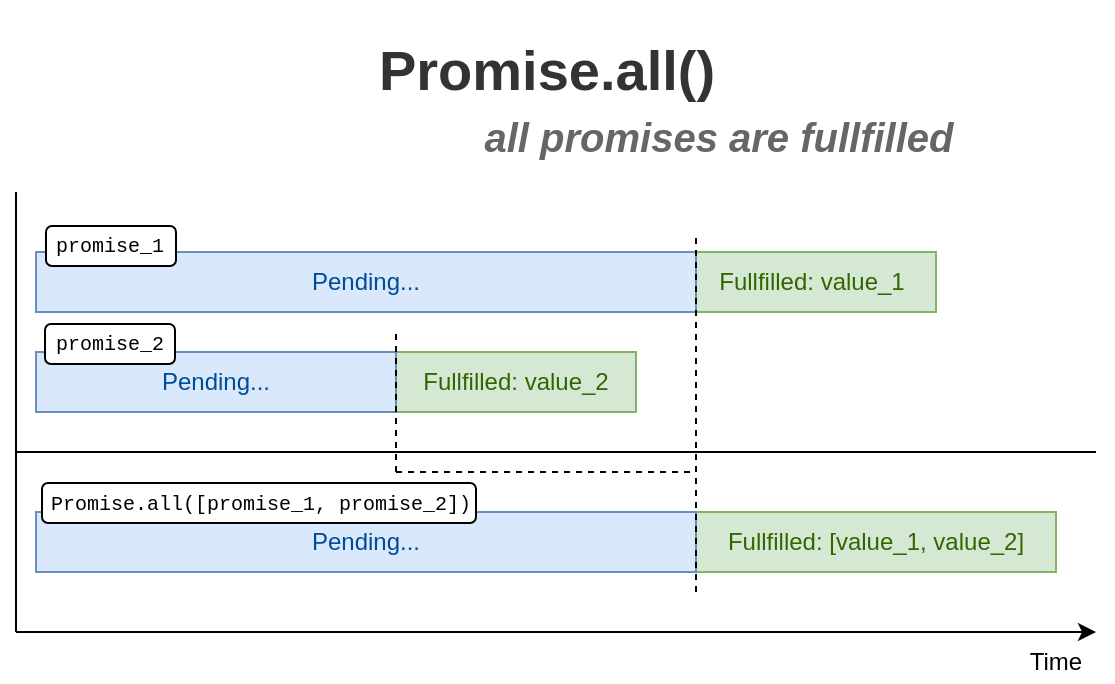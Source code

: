 <mxfile version="14.6.13" type="device" pages="2"><diagram id="idhxigilsuWetFB2cpPl" name="All promises fullfilled"><mxGraphModel dx="918" dy="789" grid="1" gridSize="10" guides="1" tooltips="1" connect="1" arrows="1" fold="1" page="0" pageScale="1" pageWidth="827" pageHeight="1169" math="0" shadow="0"><root><mxCell id="0"/><mxCell id="1" parent="0"/><mxCell id="N8z0Ye5YrI288PrtkeDU-1" value="" style="rounded=0;whiteSpace=wrap;html=1;fillColor=#d5e8d4;strokeColor=#82b366;" parent="1" vertex="1"><mxGeometry x="70" y="370" width="450" height="30" as="geometry"/></mxCell><mxCell id="N8z0Ye5YrI288PrtkeDU-2" value="" style="rounded=0;whiteSpace=wrap;html=1;fillColor=#d5e8d4;strokeColor=#82b366;" parent="1" vertex="1"><mxGeometry x="70" y="420" width="300" height="30" as="geometry"/></mxCell><mxCell id="N8z0Ye5YrI288PrtkeDU-3" value="Promise.all()" style="text;strokeColor=none;fillColor=none;html=1;fontSize=28;fontStyle=1;verticalAlign=middle;align=center;fontColor=#333333;" parent="1" vertex="1"><mxGeometry x="210" y="244" width="230" height="70" as="geometry"/></mxCell><mxCell id="N8z0Ye5YrI288PrtkeDU-5" value="" style="endArrow=classic;html=1;" parent="1" edge="1"><mxGeometry width="50" height="50" relative="1" as="geometry"><mxPoint x="60" y="560" as="sourcePoint"/><mxPoint x="600" y="560" as="targetPoint"/></mxGeometry></mxCell><mxCell id="N8z0Ye5YrI288PrtkeDU-6" value="" style="endArrow=none;html=1;" parent="1" edge="1"><mxGeometry width="50" height="50" relative="1" as="geometry"><mxPoint x="60" y="560" as="sourcePoint"/><mxPoint x="60" y="340" as="targetPoint"/></mxGeometry></mxCell><mxCell id="N8z0Ye5YrI288PrtkeDU-7" value="Time" style="text;html=1;strokeColor=none;fillColor=none;align=center;verticalAlign=middle;whiteSpace=wrap;rounded=0;" parent="1" vertex="1"><mxGeometry x="560" y="565" width="40" height="20" as="geometry"/></mxCell><mxCell id="N8z0Ye5YrI288PrtkeDU-9" value="" style="endArrow=none;html=1;" parent="1" edge="1"><mxGeometry width="50" height="50" relative="1" as="geometry"><mxPoint x="60" y="470" as="sourcePoint"/><mxPoint x="600" y="470" as="targetPoint"/></mxGeometry></mxCell><mxCell id="N8z0Ye5YrI288PrtkeDU-12" value="" style="rounded=0;whiteSpace=wrap;html=1;fillColor=#dae8fc;strokeColor=#6c8ebf;" parent="1" vertex="1"><mxGeometry x="70" y="370" width="330" height="30" as="geometry"/></mxCell><mxCell id="N8z0Ye5YrI288PrtkeDU-13" value="Pending..." style="text;html=1;strokeColor=none;fillColor=none;align=center;verticalAlign=middle;whiteSpace=wrap;rounded=0;fontColor=#004C99;" parent="1" vertex="1"><mxGeometry x="195" y="375" width="80" height="20" as="geometry"/></mxCell><mxCell id="N8z0Ye5YrI288PrtkeDU-14" value="" style="rounded=0;whiteSpace=wrap;html=1;fillColor=#dae8fc;strokeColor=#6c8ebf;" parent="1" vertex="1"><mxGeometry x="70" y="420" width="180" height="30" as="geometry"/></mxCell><mxCell id="N8z0Ye5YrI288PrtkeDU-15" value="Pending..." style="text;html=1;strokeColor=none;fillColor=none;align=center;verticalAlign=middle;whiteSpace=wrap;rounded=0;fontColor=#004C99;" parent="1" vertex="1"><mxGeometry x="120" y="425" width="80" height="20" as="geometry"/></mxCell><mxCell id="N8z0Ye5YrI288PrtkeDU-16" value="Fullfilled: value_2" style="text;html=1;strokeColor=none;fillColor=none;align=center;verticalAlign=middle;whiteSpace=wrap;rounded=0;fontColor=#336600;" parent="1" vertex="1"><mxGeometry x="245" y="425" width="130" height="20" as="geometry"/></mxCell><mxCell id="N8z0Ye5YrI288PrtkeDU-17" value="Fullfilled: value_1" style="text;html=1;strokeColor=none;fillColor=none;align=center;verticalAlign=middle;whiteSpace=wrap;rounded=0;fontColor=#336600;" parent="1" vertex="1"><mxGeometry x="393" y="375" width="130" height="20" as="geometry"/></mxCell><mxCell id="N8z0Ye5YrI288PrtkeDU-18" value="" style="rounded=0;whiteSpace=wrap;html=1;fillColor=#d5e8d4;strokeColor=#82b366;" parent="1" vertex="1"><mxGeometry x="70" y="500" width="510" height="30" as="geometry"/></mxCell><mxCell id="N8z0Ye5YrI288PrtkeDU-19" value="" style="rounded=0;whiteSpace=wrap;html=1;fillColor=#dae8fc;strokeColor=#6c8ebf;" parent="1" vertex="1"><mxGeometry x="70" y="500" width="330" height="30" as="geometry"/></mxCell><mxCell id="N8z0Ye5YrI288PrtkeDU-20" value="Pending..." style="text;html=1;strokeColor=none;fillColor=none;align=center;verticalAlign=middle;whiteSpace=wrap;rounded=0;fontColor=#004C99;" parent="1" vertex="1"><mxGeometry x="195" y="505" width="80" height="20" as="geometry"/></mxCell><mxCell id="N8z0Ye5YrI288PrtkeDU-21" value="Fullfilled: [value_1, value_2]" style="text;html=1;strokeColor=none;fillColor=none;align=center;verticalAlign=middle;whiteSpace=wrap;rounded=0;fontColor=#336600;" parent="1" vertex="1"><mxGeometry x="410" y="505" width="160" height="20" as="geometry"/></mxCell><mxCell id="N8z0Ye5YrI288PrtkeDU-23" value="" style="endArrow=none;dashed=1;html=1;fontSize=16;fontColor=#336600;" parent="1" edge="1"><mxGeometry width="50" height="50" relative="1" as="geometry"><mxPoint x="400" y="540" as="sourcePoint"/><mxPoint x="400" y="360" as="targetPoint"/></mxGeometry></mxCell><mxCell id="-S_mJhH61JFIsjPQwXrV-2" value="" style="rounded=1;whiteSpace=wrap;html=1;labelBackgroundColor=#ffffff;fontFamily=Courier New;fontSize=23;fontColor=#666666;align=left;" parent="1" vertex="1"><mxGeometry x="75" y="357" width="65" height="20" as="geometry"/></mxCell><mxCell id="N8z0Ye5YrI288PrtkeDU-10" value="promise_1" style="text;html=1;strokeColor=none;fillColor=none;align=center;verticalAlign=middle;whiteSpace=wrap;rounded=0;fontSize=10;fontFamily=Courier New;" parent="1" vertex="1"><mxGeometry x="81" y="357" width="52" height="20" as="geometry"/></mxCell><mxCell id="-S_mJhH61JFIsjPQwXrV-7" value="" style="rounded=1;whiteSpace=wrap;html=1;labelBackgroundColor=#ffffff;fontFamily=Courier New;fontSize=23;fontColor=#666666;align=left;" parent="1" vertex="1"><mxGeometry x="73" y="485.5" width="217" height="20" as="geometry"/></mxCell><mxCell id="-S_mJhH61JFIsjPQwXrV-8" value="Promise.all([promise_1, promise_2])" style="text;html=1;strokeColor=none;fillColor=none;align=center;verticalAlign=middle;whiteSpace=wrap;rounded=0;fontSize=10;fontFamily=Courier New;" parent="1" vertex="1"><mxGeometry x="75" y="485.5" width="215" height="20" as="geometry"/></mxCell><mxCell id="-S_mJhH61JFIsjPQwXrV-9" value="" style="rounded=1;whiteSpace=wrap;html=1;labelBackgroundColor=#ffffff;fontFamily=Courier New;fontSize=23;fontColor=#666666;align=left;" parent="1" vertex="1"><mxGeometry x="74.5" y="406" width="65" height="20" as="geometry"/></mxCell><mxCell id="-S_mJhH61JFIsjPQwXrV-10" value="promise_2" style="text;html=1;strokeColor=none;fillColor=none;align=center;verticalAlign=middle;whiteSpace=wrap;rounded=0;fontSize=10;fontFamily=Courier New;" parent="1" vertex="1"><mxGeometry x="80.5" y="406" width="52" height="20" as="geometry"/></mxCell><mxCell id="-S_mJhH61JFIsjPQwXrV-12" value="all promises are fullfilled" style="text;strokeColor=none;fillColor=none;html=1;fontSize=20;fontStyle=3;verticalAlign=middle;align=center;fontColor=#666666;" parent="1" vertex="1"><mxGeometry x="296" y="277" width="230" height="70" as="geometry"/></mxCell><mxCell id="7-jWD6CF5Lc-jfGjgNCY-1" value="" style="endArrow=none;dashed=1;html=1;" edge="1" parent="1"><mxGeometry width="50" height="50" relative="1" as="geometry"><mxPoint x="250" y="480" as="sourcePoint"/><mxPoint x="250" y="410" as="targetPoint"/></mxGeometry></mxCell><mxCell id="7-jWD6CF5Lc-jfGjgNCY-2" value="" style="endArrow=none;dashed=1;html=1;" edge="1" parent="1"><mxGeometry width="50" height="50" relative="1" as="geometry"><mxPoint x="250" y="480" as="sourcePoint"/><mxPoint x="400" y="480" as="targetPoint"/></mxGeometry></mxCell></root></mxGraphModel></diagram><diagram name="One promise rejects" id="05dCHv4usbjD3H7Q2Go7"><mxGraphModel dx="918" dy="789" grid="1" gridSize="10" guides="1" tooltips="1" connect="1" arrows="1" fold="1" page="0" pageScale="1" pageWidth="827" pageHeight="1169" math="0" shadow="0"><root><mxCell id="Uot6-I3UawnojIUIg4Ep-0"/><mxCell id="Uot6-I3UawnojIUIg4Ep-1" parent="Uot6-I3UawnojIUIg4Ep-0"/><mxCell id="Uot6-I3UawnojIUIg4Ep-2" value="" style="rounded=0;whiteSpace=wrap;html=1;fillColor=#d5e8d4;strokeColor=#82b366;" parent="Uot6-I3UawnojIUIg4Ep-1" vertex="1"><mxGeometry x="70" y="370" width="450" height="30" as="geometry"/></mxCell><mxCell id="Uot6-I3UawnojIUIg4Ep-3" value="" style="rounded=0;whiteSpace=wrap;html=1;fillColor=#f8cecc;strokeColor=#b85450;" parent="Uot6-I3UawnojIUIg4Ep-1" vertex="1"><mxGeometry x="70" y="420" width="300" height="30" as="geometry"/></mxCell><mxCell id="Uot6-I3UawnojIUIg4Ep-4" value="Promise.all()" style="text;strokeColor=none;fillColor=none;html=1;fontSize=28;fontStyle=1;verticalAlign=middle;align=center;fontColor=#333333;" parent="Uot6-I3UawnojIUIg4Ep-1" vertex="1"><mxGeometry x="210" y="239" width="230" height="70" as="geometry"/></mxCell><mxCell id="Uot6-I3UawnojIUIg4Ep-5" value="" style="endArrow=classic;html=1;" parent="Uot6-I3UawnojIUIg4Ep-1" edge="1"><mxGeometry width="50" height="50" relative="1" as="geometry"><mxPoint x="60" y="560" as="sourcePoint"/><mxPoint x="600" y="560" as="targetPoint"/></mxGeometry></mxCell><mxCell id="Uot6-I3UawnojIUIg4Ep-6" value="" style="endArrow=none;html=1;" parent="Uot6-I3UawnojIUIg4Ep-1" edge="1"><mxGeometry width="50" height="50" relative="1" as="geometry"><mxPoint x="60" y="560" as="sourcePoint"/><mxPoint x="60" y="340" as="targetPoint"/></mxGeometry></mxCell><mxCell id="Uot6-I3UawnojIUIg4Ep-7" value="Time" style="text;html=1;strokeColor=none;fillColor=none;align=center;verticalAlign=middle;whiteSpace=wrap;rounded=0;" parent="Uot6-I3UawnojIUIg4Ep-1" vertex="1"><mxGeometry x="560" y="565" width="40" height="20" as="geometry"/></mxCell><mxCell id="Uot6-I3UawnojIUIg4Ep-8" value="" style="endArrow=none;html=1;" parent="Uot6-I3UawnojIUIg4Ep-1" edge="1"><mxGeometry width="50" height="50" relative="1" as="geometry"><mxPoint x="60" y="470" as="sourcePoint"/><mxPoint x="600" y="470" as="targetPoint"/></mxGeometry></mxCell><mxCell id="Uot6-I3UawnojIUIg4Ep-9" value="" style="rounded=0;whiteSpace=wrap;html=1;fillColor=#dae8fc;strokeColor=#6c8ebf;" parent="Uot6-I3UawnojIUIg4Ep-1" vertex="1"><mxGeometry x="70" y="370" width="330" height="30" as="geometry"/></mxCell><mxCell id="Uot6-I3UawnojIUIg4Ep-10" value="Pending..." style="text;html=1;strokeColor=none;fillColor=none;align=center;verticalAlign=middle;whiteSpace=wrap;rounded=0;fontColor=#004C99;" parent="Uot6-I3UawnojIUIg4Ep-1" vertex="1"><mxGeometry x="195" y="375" width="80" height="20" as="geometry"/></mxCell><mxCell id="Uot6-I3UawnojIUIg4Ep-11" value="" style="rounded=0;whiteSpace=wrap;html=1;fillColor=#dae8fc;strokeColor=#6c8ebf;" parent="Uot6-I3UawnojIUIg4Ep-1" vertex="1"><mxGeometry x="70" y="420" width="180" height="30" as="geometry"/></mxCell><mxCell id="Uot6-I3UawnojIUIg4Ep-12" value="Pending..." style="text;html=1;strokeColor=none;fillColor=none;align=center;verticalAlign=middle;whiteSpace=wrap;rounded=0;fontColor=#004C99;" parent="Uot6-I3UawnojIUIg4Ep-1" vertex="1"><mxGeometry x="120" y="425" width="80" height="20" as="geometry"/></mxCell><mxCell id="Uot6-I3UawnojIUIg4Ep-13" value="Rejected: reason_2" style="text;html=1;strokeColor=none;fillColor=none;align=center;verticalAlign=middle;whiteSpace=wrap;rounded=0;fontColor=#990000;" parent="Uot6-I3UawnojIUIg4Ep-1" vertex="1"><mxGeometry x="245" y="424" width="130" height="20" as="geometry"/></mxCell><mxCell id="Uot6-I3UawnojIUIg4Ep-14" value="Fullfilled: value_1" style="text;html=1;strokeColor=none;fillColor=none;align=center;verticalAlign=middle;whiteSpace=wrap;rounded=0;fontColor=#336600;" parent="Uot6-I3UawnojIUIg4Ep-1" vertex="1"><mxGeometry x="393" y="375" width="130" height="20" as="geometry"/></mxCell><mxCell id="Uot6-I3UawnojIUIg4Ep-15" value="" style="rounded=0;whiteSpace=wrap;html=1;fillColor=#f8cecc;strokeColor=#b85450;" parent="Uot6-I3UawnojIUIg4Ep-1" vertex="1"><mxGeometry x="70" y="500" width="300" height="30" as="geometry"/></mxCell><mxCell id="Uot6-I3UawnojIUIg4Ep-16" value="" style="rounded=0;whiteSpace=wrap;html=1;fillColor=#dae8fc;strokeColor=#6c8ebf;" parent="Uot6-I3UawnojIUIg4Ep-1" vertex="1"><mxGeometry x="70" y="500" width="180" height="30" as="geometry"/></mxCell><mxCell id="Uot6-I3UawnojIUIg4Ep-17" value="Pending..." style="text;html=1;strokeColor=none;fillColor=none;align=center;verticalAlign=middle;whiteSpace=wrap;rounded=0;fontColor=#004C99;" parent="Uot6-I3UawnojIUIg4Ep-1" vertex="1"><mxGeometry x="120" y="505.5" width="80" height="20" as="geometry"/></mxCell><mxCell id="Uot6-I3UawnojIUIg4Ep-19" value="" style="endArrow=none;dashed=1;html=1;fontSize=16;fontColor=#336600;" parent="Uot6-I3UawnojIUIg4Ep-1" edge="1"><mxGeometry width="50" height="50" relative="1" as="geometry"><mxPoint x="250" y="540" as="sourcePoint"/><mxPoint x="250" y="410" as="targetPoint"/></mxGeometry></mxCell><mxCell id="Uot6-I3UawnojIUIg4Ep-20" value="" style="rounded=1;whiteSpace=wrap;html=1;labelBackgroundColor=#ffffff;fontFamily=Courier New;fontSize=23;fontColor=#666666;align=left;" parent="Uot6-I3UawnojIUIg4Ep-1" vertex="1"><mxGeometry x="75" y="357" width="65" height="20" as="geometry"/></mxCell><mxCell id="Uot6-I3UawnojIUIg4Ep-21" value="promise_1" style="text;html=1;strokeColor=none;fillColor=none;align=center;verticalAlign=middle;whiteSpace=wrap;rounded=0;fontSize=10;fontFamily=Courier New;" parent="Uot6-I3UawnojIUIg4Ep-1" vertex="1"><mxGeometry x="81" y="357" width="52" height="20" as="geometry"/></mxCell><mxCell id="Uot6-I3UawnojIUIg4Ep-22" value="" style="rounded=1;whiteSpace=wrap;html=1;labelBackgroundColor=#ffffff;fontFamily=Courier New;fontSize=23;fontColor=#666666;align=left;" parent="Uot6-I3UawnojIUIg4Ep-1" vertex="1"><mxGeometry x="73" y="485.5" width="217" height="20" as="geometry"/></mxCell><mxCell id="Uot6-I3UawnojIUIg4Ep-23" value="Promise.all([promise_1, promise_2])" style="text;html=1;strokeColor=none;fillColor=none;align=center;verticalAlign=middle;whiteSpace=wrap;rounded=0;fontSize=10;fontFamily=Courier New;" parent="Uot6-I3UawnojIUIg4Ep-1" vertex="1"><mxGeometry x="72" y="485.5" width="219" height="20" as="geometry"/></mxCell><mxCell id="Uot6-I3UawnojIUIg4Ep-24" value="" style="rounded=1;whiteSpace=wrap;html=1;labelBackgroundColor=#ffffff;fontFamily=Courier New;fontSize=23;fontColor=#666666;align=left;" parent="Uot6-I3UawnojIUIg4Ep-1" vertex="1"><mxGeometry x="74.5" y="406" width="65" height="20" as="geometry"/></mxCell><mxCell id="Uot6-I3UawnojIUIg4Ep-25" value="promise_2" style="text;html=1;strokeColor=none;fillColor=none;align=center;verticalAlign=middle;whiteSpace=wrap;rounded=0;fontSize=10;fontFamily=Courier New;" parent="Uot6-I3UawnojIUIg4Ep-1" vertex="1"><mxGeometry x="80.5" y="406" width="52" height="20" as="geometry"/></mxCell><mxCell id="Uot6-I3UawnojIUIg4Ep-26" value="one promise rejects" style="text;strokeColor=none;fillColor=none;html=1;fontSize=20;fontStyle=3;verticalAlign=middle;align=center;fontColor=#666666;" parent="Uot6-I3UawnojIUIg4Ep-1" vertex="1"><mxGeometry x="296" y="272" width="230" height="70" as="geometry"/></mxCell><mxCell id="Uot6-I3UawnojIUIg4Ep-27" value="Rejected: reason_2" style="text;html=1;strokeColor=none;fillColor=none;align=center;verticalAlign=middle;whiteSpace=wrap;rounded=0;fontColor=#990000;" parent="Uot6-I3UawnojIUIg4Ep-1" vertex="1"><mxGeometry x="245" y="505" width="130" height="20" as="geometry"/></mxCell></root></mxGraphModel></diagram></mxfile>